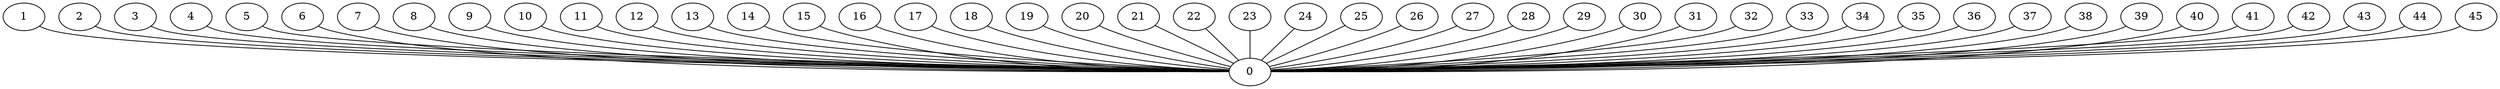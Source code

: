 graph G {
0;
1;
2;
3;
4;
5;
6;
7;
8;
9;
10;
11;
12;
13;
14;
15;
16;
17;
18;
19;
20;
21;
22;
23;
24;
25;
26;
27;
28;
29;
30;
31;
32;
33;
34;
35;
36;
37;
38;
39;
40;
41;
42;
43;
44;
45;
1--0 ;
2--0 ;
3--0 ;
4--0 ;
7--0 ;
6--0 ;
5--0 ;
8--0 ;
9--0 ;
10--0 ;
11--0 ;
12--0 ;
14--0 ;
13--0 ;
17--0 ;
16--0 ;
15--0 ;
18--0 ;
19--0 ;
20--0 ;
21--0 ;
23--0 ;
22--0 ;
25--0 ;
24--0 ;
28--0 ;
27--0 ;
26--0 ;
29--0 ;
30--0 ;
31--0 ;
34--0 ;
33--0 ;
32--0 ;
38--0 ;
37--0 ;
36--0 ;
35--0 ;
40--0 ;
39--0 ;
42--0 ;
41--0 ;
43--0 ;
44--0 ;
45--0 ;
}

